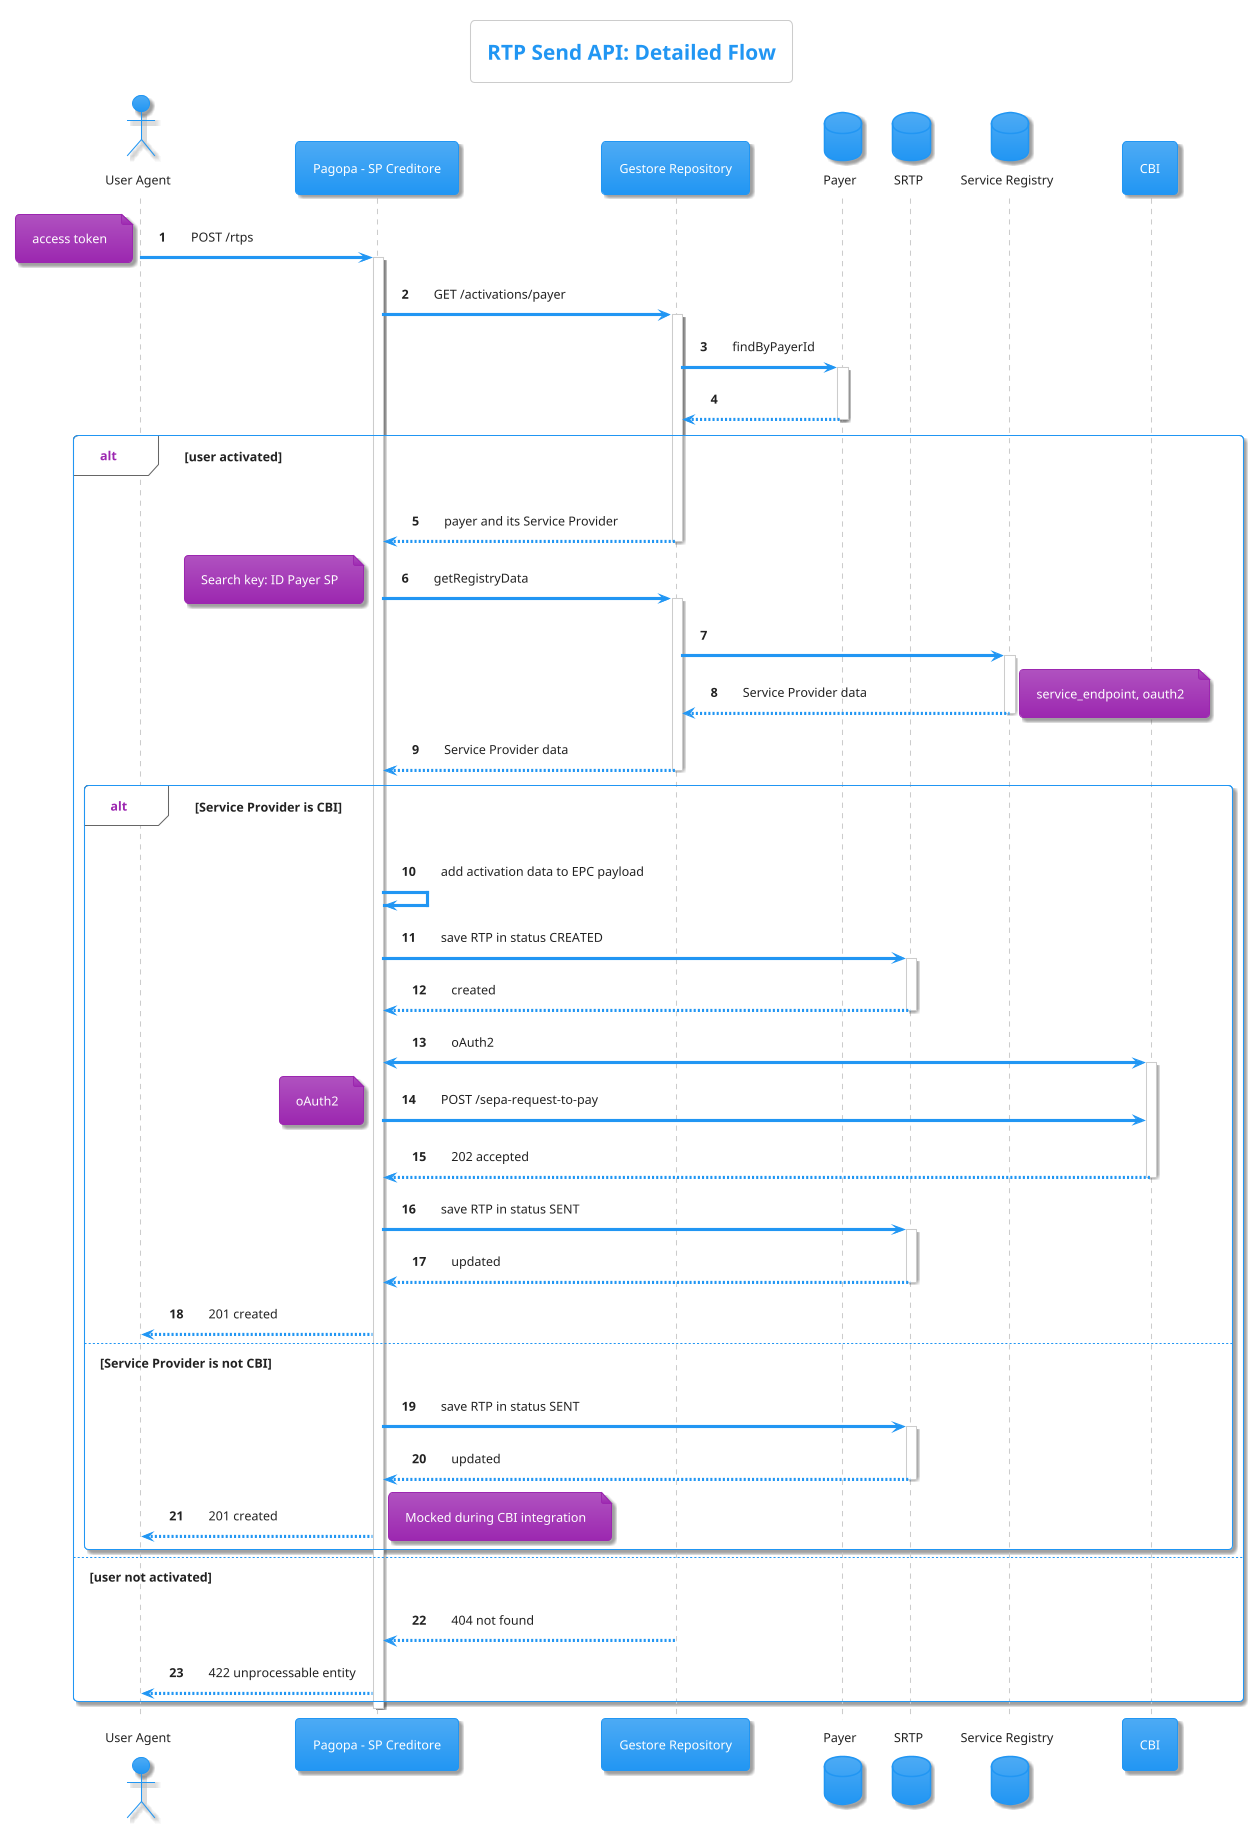 @startuml
' PlantUML Diagram for RTP Send API
' Title: Detailed RTP Send Sequence Diagram
' Version: 1.0.0
' Description: This diagram shows the detailed internal process for creating 
'              and sending a new RTP from a pagoPa notice.

!theme materia

title RTP Send API: Detailed Flow

actor "User Agent" as UA
participant "Pagopa - SP Creditore" as SPC
participant "Gestore Repository" as GR
database "Payer" as Payer
database "SRTP" as SRTP
database "Service Registry" as SR
participant "CBI" as SPD

autonumber

UA -> SPC: POST /rtps
note left: access token
activate SPC

SPC -> GR: GET /activations/payer
activate GR
GR -> Payer: findByPayerId
activate Payer
Payer --> GR
deactivate Payer

alt user activated
    GR --> SPC: payer and its Service Provider
    deactivate GR

    SPC -> GR: getRegistryData
    note left: Search key: ID Payer SP
    activate GR
    GR -> SR
    activate SR
    SR --> GR: Service Provider data
    note right: service_endpoint, oauth2
    deactivate SR
    GR --> SPC: Service Provider data
    deactivate GR

    alt Service Provider is CBI
        SPC -> SPC: add activation data to EPC payload

        SPC -> SRTP: save RTP in status CREATED
        activate SRTP
        SRTP --> SPC: created
        deactivate SRTP

        SPC <-> SPD: oAuth2
        activate SPD

        SPC -> SPD: POST /sepa-request-to-pay
        note left: oAuth2
        SPD --> SPC: 202 accepted
        deactivate SPD

        SPC -> SRTP: save RTP in status SENT
        activate SRTP
        SRTP --> SPC: updated
        deactivate SRTP

        SPC --> UA: 201 created

    else Service Provider is not CBI
        SPC -> SRTP: save RTP in status SENT
        activate SRTP
        SRTP --> SPC: updated
        deactivate SRTP

        SPC --> UA: 201 created
        note right: Mocked during CBI integration
    end

else user not activated
    activate GR
    GR --> SPC: 404 not found
    deactivate GR
    SPC --> UA: 422 unprocessable entity
end

deactivate SPC

@enduml
